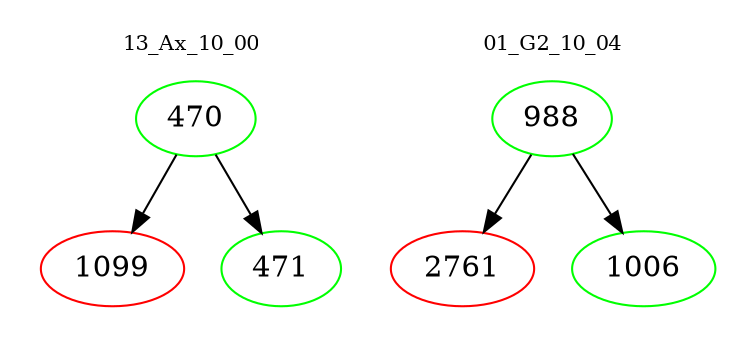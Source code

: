 digraph{
subgraph cluster_0 {
color = white
label = "13_Ax_10_00";
fontsize=10;
T0_470 [label="470", color="green"]
T0_470 -> T0_1099 [color="black"]
T0_1099 [label="1099", color="red"]
T0_470 -> T0_471 [color="black"]
T0_471 [label="471", color="green"]
}
subgraph cluster_1 {
color = white
label = "01_G2_10_04";
fontsize=10;
T1_988 [label="988", color="green"]
T1_988 -> T1_2761 [color="black"]
T1_2761 [label="2761", color="red"]
T1_988 -> T1_1006 [color="black"]
T1_1006 [label="1006", color="green"]
}
}
